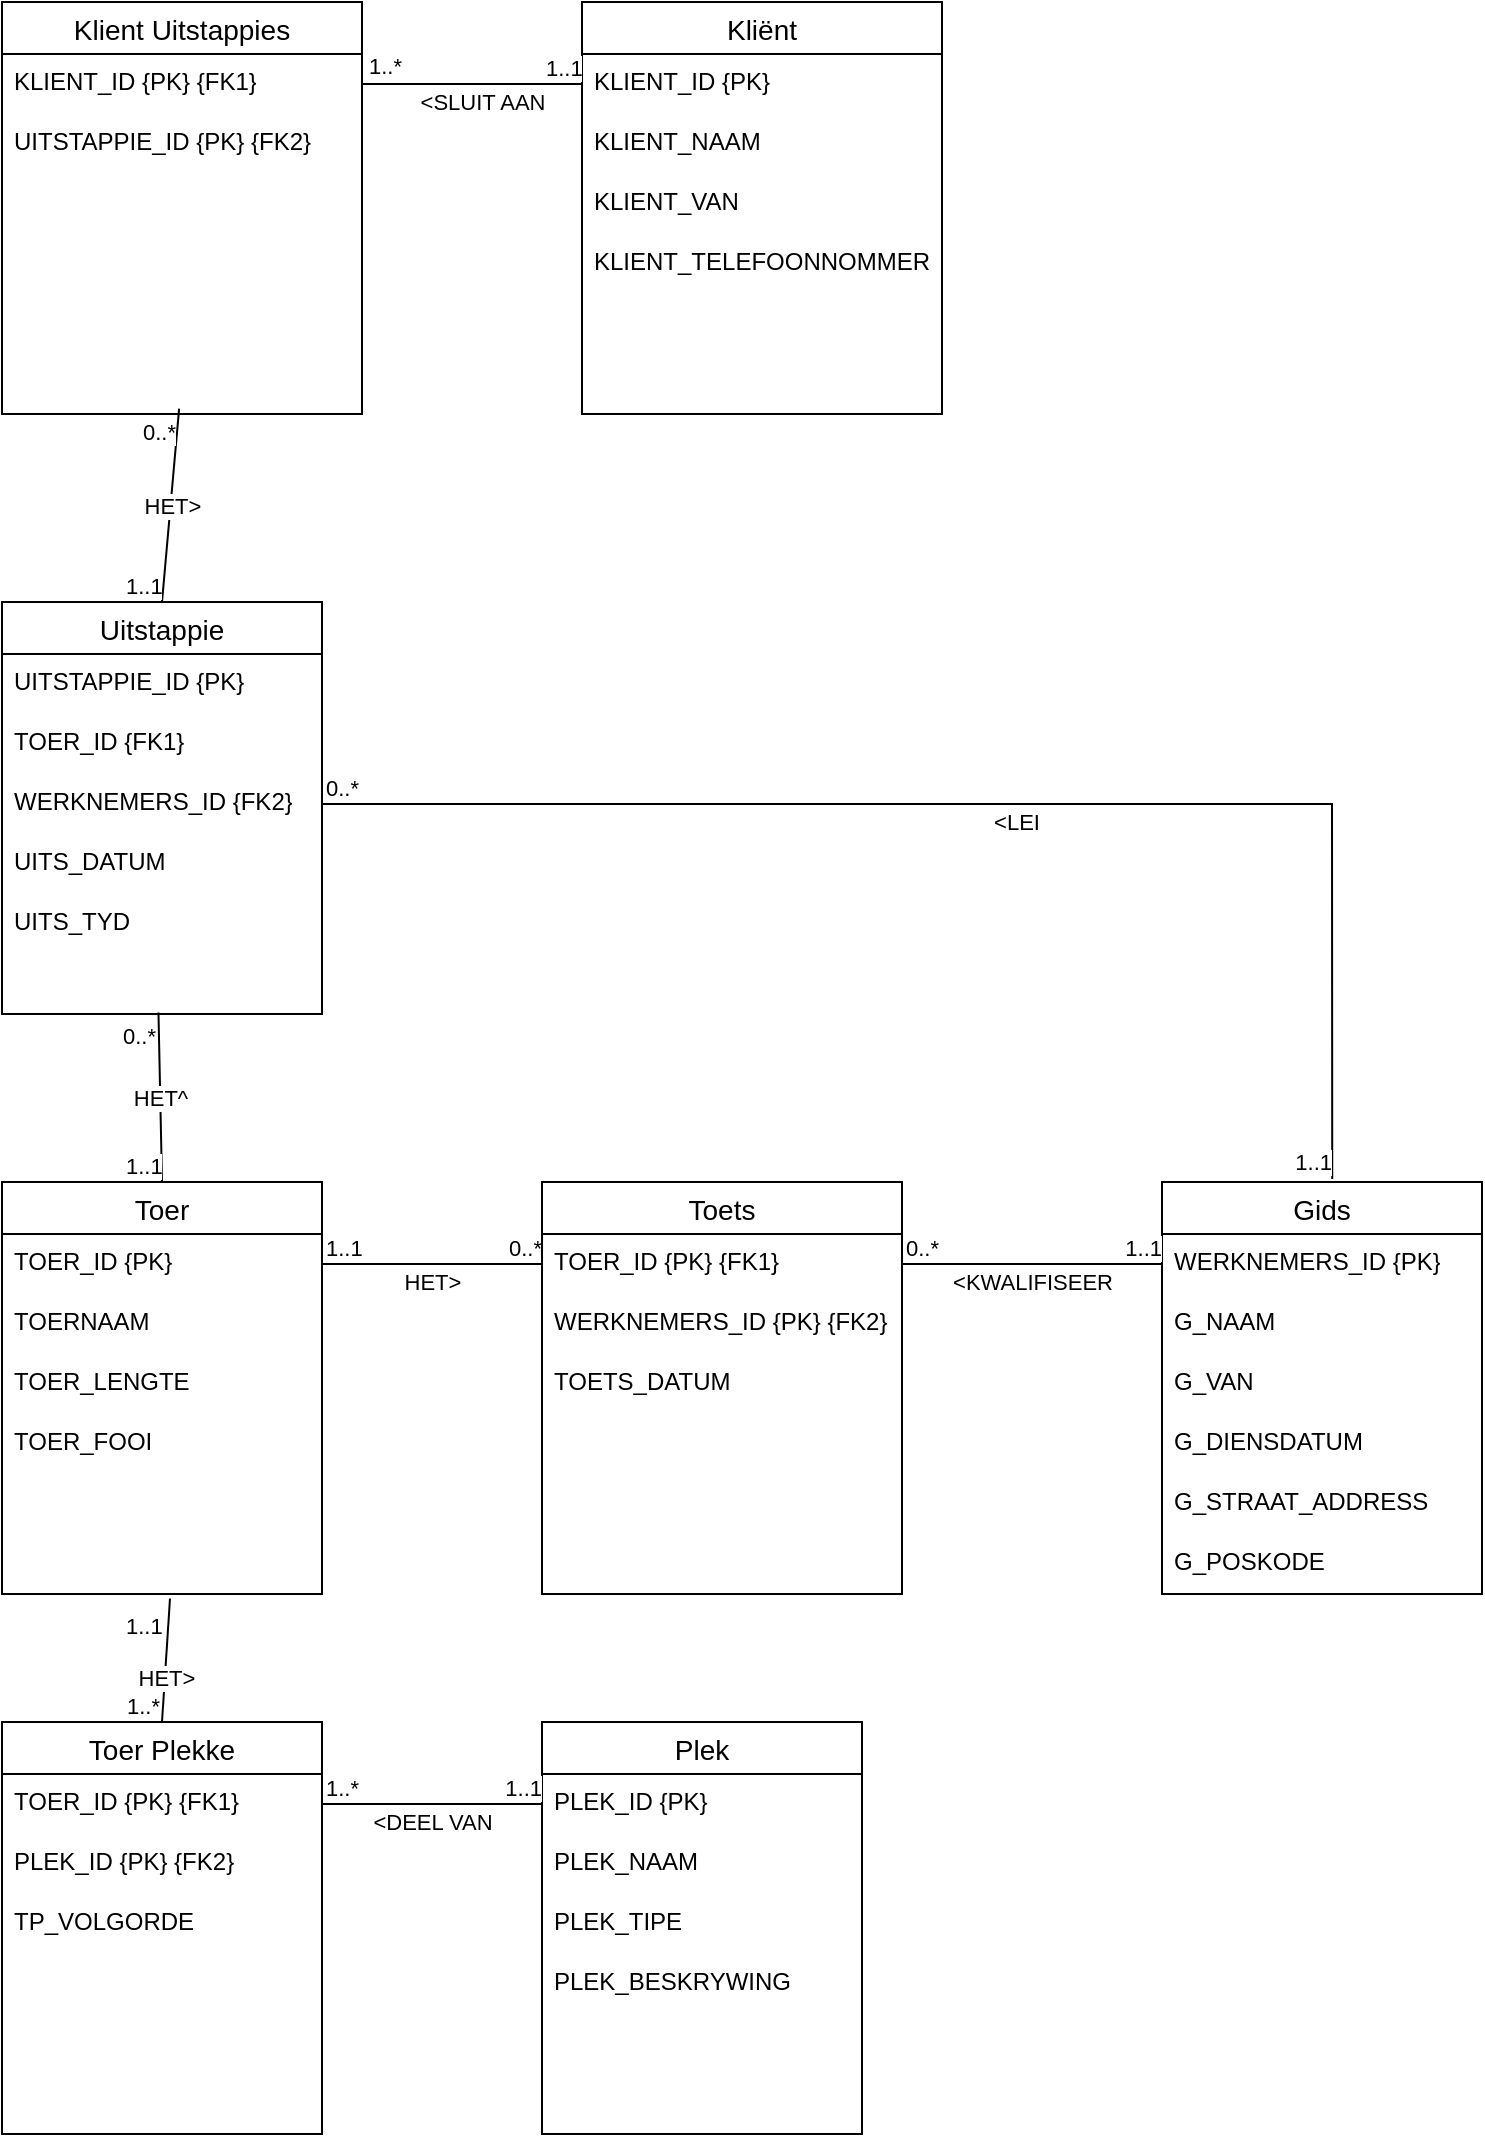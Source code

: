 <mxfile version="26.1.0">
  <diagram name="Page-1" id="87JFTFanTgMHdX6qDidZ">
    <mxGraphModel dx="698" dy="633" grid="1" gridSize="10" guides="1" tooltips="1" connect="1" arrows="1" fold="1" page="1" pageScale="1" pageWidth="827" pageHeight="1169" math="0" shadow="0">
      <root>
        <mxCell id="0" />
        <mxCell id="1" parent="0" />
        <mxCell id="P4q4h2Rn9iVl-HIb2HnP-1" value="" style="endArrow=none;html=1;rounded=0;startFill=0;exitX=1;exitY=0.5;exitDx=0;exitDy=0;entryX=0;entryY=0.5;entryDx=0;entryDy=0;" edge="1" parent="1" source="P4q4h2Rn9iVl-HIb2HnP-6" target="P4q4h2Rn9iVl-HIb2HnP-20">
          <mxGeometry relative="1" as="geometry">
            <mxPoint x="130" y="60" as="sourcePoint" />
            <mxPoint x="290" y="60" as="targetPoint" />
          </mxGeometry>
        </mxCell>
        <mxCell id="P4q4h2Rn9iVl-HIb2HnP-2" value="HET&amp;gt;" style="edgeLabel;resizable=0;html=1;;align=center;verticalAlign=middle;" connectable="0" vertex="1" parent="P4q4h2Rn9iVl-HIb2HnP-1">
          <mxGeometry relative="1" as="geometry">
            <mxPoint y="9" as="offset" />
          </mxGeometry>
        </mxCell>
        <mxCell id="P4q4h2Rn9iVl-HIb2HnP-3" value="1..1" style="edgeLabel;resizable=0;html=1;;align=left;verticalAlign=bottom;" connectable="0" vertex="1" parent="P4q4h2Rn9iVl-HIb2HnP-1">
          <mxGeometry x="-1" relative="1" as="geometry" />
        </mxCell>
        <mxCell id="P4q4h2Rn9iVl-HIb2HnP-4" value="0..*" style="edgeLabel;resizable=0;html=1;;align=right;verticalAlign=bottom;" connectable="0" vertex="1" parent="P4q4h2Rn9iVl-HIb2HnP-1">
          <mxGeometry x="1" relative="1" as="geometry" />
        </mxCell>
        <mxCell id="P4q4h2Rn9iVl-HIb2HnP-5" value="Toer" style="swimlane;fontStyle=0;childLayout=stackLayout;horizontal=1;startSize=26;horizontalStack=0;resizeParent=1;resizeParentMax=0;resizeLast=0;collapsible=1;marginBottom=0;align=center;fontSize=14;" vertex="1" parent="1">
          <mxGeometry x="20" y="640" width="160" height="206" as="geometry" />
        </mxCell>
        <mxCell id="P4q4h2Rn9iVl-HIb2HnP-6" value="TOER_ID {PK}" style="text;strokeColor=none;fillColor=none;spacingLeft=4;spacingRight=4;overflow=hidden;rotatable=0;points=[[0,0.5],[1,0.5]];portConstraint=eastwest;fontSize=12;whiteSpace=wrap;html=1;" vertex="1" parent="P4q4h2Rn9iVl-HIb2HnP-5">
          <mxGeometry y="26" width="160" height="30" as="geometry" />
        </mxCell>
        <mxCell id="P4q4h2Rn9iVl-HIb2HnP-7" value="TOERNAAM" style="text;strokeColor=none;fillColor=none;spacingLeft=4;spacingRight=4;overflow=hidden;rotatable=0;points=[[0,0.5],[1,0.5]];portConstraint=eastwest;fontSize=12;whiteSpace=wrap;html=1;" vertex="1" parent="P4q4h2Rn9iVl-HIb2HnP-5">
          <mxGeometry y="56" width="160" height="30" as="geometry" />
        </mxCell>
        <mxCell id="P4q4h2Rn9iVl-HIb2HnP-8" value="TOER_LENGTE" style="text;strokeColor=none;fillColor=none;spacingLeft=4;spacingRight=4;overflow=hidden;rotatable=0;points=[[0,0.5],[1,0.5]];portConstraint=eastwest;fontSize=12;whiteSpace=wrap;html=1;" vertex="1" parent="P4q4h2Rn9iVl-HIb2HnP-5">
          <mxGeometry y="86" width="160" height="30" as="geometry" />
        </mxCell>
        <mxCell id="P4q4h2Rn9iVl-HIb2HnP-9" value="TOER_FOOI" style="text;strokeColor=none;fillColor=none;spacingLeft=4;spacingRight=4;overflow=hidden;rotatable=0;points=[[0,0.5],[1,0.5]];portConstraint=eastwest;fontSize=12;whiteSpace=wrap;html=1;" vertex="1" parent="P4q4h2Rn9iVl-HIb2HnP-5">
          <mxGeometry y="116" width="160" height="30" as="geometry" />
        </mxCell>
        <mxCell id="P4q4h2Rn9iVl-HIb2HnP-10" style="text;strokeColor=none;fillColor=none;spacingLeft=4;spacingRight=4;overflow=hidden;rotatable=0;points=[[0,0.5],[1,0.5]];portConstraint=eastwest;fontSize=12;whiteSpace=wrap;html=1;" vertex="1" parent="P4q4h2Rn9iVl-HIb2HnP-5">
          <mxGeometry y="146" width="160" height="30" as="geometry" />
        </mxCell>
        <mxCell id="P4q4h2Rn9iVl-HIb2HnP-11" style="text;strokeColor=none;fillColor=none;spacingLeft=4;spacingRight=4;overflow=hidden;rotatable=0;points=[[0,0.5],[1,0.5]];portConstraint=eastwest;fontSize=12;whiteSpace=wrap;html=1;" vertex="1" parent="P4q4h2Rn9iVl-HIb2HnP-5">
          <mxGeometry y="176" width="160" height="30" as="geometry" />
        </mxCell>
        <mxCell id="P4q4h2Rn9iVl-HIb2HnP-12" value="Gids" style="swimlane;fontStyle=0;childLayout=stackLayout;horizontal=1;startSize=26;horizontalStack=0;resizeParent=1;resizeParentMax=0;resizeLast=0;collapsible=1;marginBottom=0;align=center;fontSize=14;" vertex="1" parent="1">
          <mxGeometry x="600" y="640" width="160" height="206" as="geometry" />
        </mxCell>
        <mxCell id="P4q4h2Rn9iVl-HIb2HnP-13" value="WERKNEMERS_ID {PK}" style="text;strokeColor=none;fillColor=none;spacingLeft=4;spacingRight=4;overflow=hidden;rotatable=0;points=[[0,0.5],[1,0.5]];portConstraint=eastwest;fontSize=12;whiteSpace=wrap;html=1;" vertex="1" parent="P4q4h2Rn9iVl-HIb2HnP-12">
          <mxGeometry y="26" width="160" height="30" as="geometry" />
        </mxCell>
        <mxCell id="P4q4h2Rn9iVl-HIb2HnP-14" value="G_NAAM" style="text;strokeColor=none;fillColor=none;spacingLeft=4;spacingRight=4;overflow=hidden;rotatable=0;points=[[0,0.5],[1,0.5]];portConstraint=eastwest;fontSize=12;whiteSpace=wrap;html=1;" vertex="1" parent="P4q4h2Rn9iVl-HIb2HnP-12">
          <mxGeometry y="56" width="160" height="30" as="geometry" />
        </mxCell>
        <mxCell id="P4q4h2Rn9iVl-HIb2HnP-15" value="G_VAN" style="text;strokeColor=none;fillColor=none;spacingLeft=4;spacingRight=4;overflow=hidden;rotatable=0;points=[[0,0.5],[1,0.5]];portConstraint=eastwest;fontSize=12;whiteSpace=wrap;html=1;" vertex="1" parent="P4q4h2Rn9iVl-HIb2HnP-12">
          <mxGeometry y="86" width="160" height="30" as="geometry" />
        </mxCell>
        <mxCell id="P4q4h2Rn9iVl-HIb2HnP-16" value="G_DIENSDATUM" style="text;strokeColor=none;fillColor=none;spacingLeft=4;spacingRight=4;overflow=hidden;rotatable=0;points=[[0,0.5],[1,0.5]];portConstraint=eastwest;fontSize=12;whiteSpace=wrap;html=1;" vertex="1" parent="P4q4h2Rn9iVl-HIb2HnP-12">
          <mxGeometry y="116" width="160" height="30" as="geometry" />
        </mxCell>
        <mxCell id="P4q4h2Rn9iVl-HIb2HnP-17" value="G_STRAAT_ADDRESS" style="text;strokeColor=none;fillColor=none;spacingLeft=4;spacingRight=4;overflow=hidden;rotatable=0;points=[[0,0.5],[1,0.5]];portConstraint=eastwest;fontSize=12;whiteSpace=wrap;html=1;" vertex="1" parent="P4q4h2Rn9iVl-HIb2HnP-12">
          <mxGeometry y="146" width="160" height="30" as="geometry" />
        </mxCell>
        <mxCell id="P4q4h2Rn9iVl-HIb2HnP-18" value="G_POSKODE" style="text;strokeColor=none;fillColor=none;spacingLeft=4;spacingRight=4;overflow=hidden;rotatable=0;points=[[0,0.5],[1,0.5]];portConstraint=eastwest;fontSize=12;whiteSpace=wrap;html=1;" vertex="1" parent="P4q4h2Rn9iVl-HIb2HnP-12">
          <mxGeometry y="176" width="160" height="30" as="geometry" />
        </mxCell>
        <mxCell id="P4q4h2Rn9iVl-HIb2HnP-19" value="Toets" style="swimlane;fontStyle=0;childLayout=stackLayout;horizontal=1;startSize=26;horizontalStack=0;resizeParent=1;resizeParentMax=0;resizeLast=0;collapsible=1;marginBottom=0;align=center;fontSize=14;" vertex="1" parent="1">
          <mxGeometry x="290" y="640" width="180" height="206" as="geometry" />
        </mxCell>
        <mxCell id="P4q4h2Rn9iVl-HIb2HnP-20" value="TOER_ID {PK} {FK1}" style="text;strokeColor=none;fillColor=none;spacingLeft=4;spacingRight=4;overflow=hidden;rotatable=0;points=[[0,0.5],[1,0.5]];portConstraint=eastwest;fontSize=12;whiteSpace=wrap;html=1;" vertex="1" parent="P4q4h2Rn9iVl-HIb2HnP-19">
          <mxGeometry y="26" width="180" height="30" as="geometry" />
        </mxCell>
        <mxCell id="P4q4h2Rn9iVl-HIb2HnP-21" value="WERKNEMERS_ID {PK} {FK2}" style="text;strokeColor=none;fillColor=none;spacingLeft=4;spacingRight=4;overflow=hidden;rotatable=0;points=[[0,0.5],[1,0.5]];portConstraint=eastwest;fontSize=12;whiteSpace=wrap;html=1;" vertex="1" parent="P4q4h2Rn9iVl-HIb2HnP-19">
          <mxGeometry y="56" width="180" height="30" as="geometry" />
        </mxCell>
        <mxCell id="P4q4h2Rn9iVl-HIb2HnP-22" value="TOETS_DATUM" style="text;strokeColor=none;fillColor=none;spacingLeft=4;spacingRight=4;overflow=hidden;rotatable=0;points=[[0,0.5],[1,0.5]];portConstraint=eastwest;fontSize=12;whiteSpace=wrap;html=1;" vertex="1" parent="P4q4h2Rn9iVl-HIb2HnP-19">
          <mxGeometry y="86" width="180" height="30" as="geometry" />
        </mxCell>
        <mxCell id="P4q4h2Rn9iVl-HIb2HnP-23" value="&amp;nbsp;" style="text;strokeColor=none;fillColor=none;spacingLeft=4;spacingRight=4;overflow=hidden;rotatable=0;points=[[0,0.5],[1,0.5]];portConstraint=eastwest;fontSize=12;whiteSpace=wrap;html=1;" vertex="1" parent="P4q4h2Rn9iVl-HIb2HnP-19">
          <mxGeometry y="116" width="180" height="30" as="geometry" />
        </mxCell>
        <mxCell id="P4q4h2Rn9iVl-HIb2HnP-24" style="text;strokeColor=none;fillColor=none;spacingLeft=4;spacingRight=4;overflow=hidden;rotatable=0;points=[[0,0.5],[1,0.5]];portConstraint=eastwest;fontSize=12;whiteSpace=wrap;html=1;" vertex="1" parent="P4q4h2Rn9iVl-HIb2HnP-19">
          <mxGeometry y="146" width="180" height="30" as="geometry" />
        </mxCell>
        <mxCell id="P4q4h2Rn9iVl-HIb2HnP-25" style="text;strokeColor=none;fillColor=none;spacingLeft=4;spacingRight=4;overflow=hidden;rotatable=0;points=[[0,0.5],[1,0.5]];portConstraint=eastwest;fontSize=12;whiteSpace=wrap;html=1;" vertex="1" parent="P4q4h2Rn9iVl-HIb2HnP-19">
          <mxGeometry y="176" width="180" height="30" as="geometry" />
        </mxCell>
        <mxCell id="P4q4h2Rn9iVl-HIb2HnP-26" value="" style="endArrow=none;html=1;rounded=0;startFill=0;exitX=1;exitY=0.5;exitDx=0;exitDy=0;entryX=0;entryY=0.5;entryDx=0;entryDy=0;" edge="1" parent="1" source="P4q4h2Rn9iVl-HIb2HnP-20" target="P4q4h2Rn9iVl-HIb2HnP-13">
          <mxGeometry relative="1" as="geometry">
            <mxPoint x="460" y="141" as="sourcePoint" />
            <mxPoint x="560" y="141" as="targetPoint" />
          </mxGeometry>
        </mxCell>
        <mxCell id="P4q4h2Rn9iVl-HIb2HnP-27" value="&amp;lt;KWALIFISEER" style="edgeLabel;resizable=0;html=1;;align=center;verticalAlign=middle;" connectable="0" vertex="1" parent="P4q4h2Rn9iVl-HIb2HnP-26">
          <mxGeometry relative="1" as="geometry">
            <mxPoint y="9" as="offset" />
          </mxGeometry>
        </mxCell>
        <mxCell id="P4q4h2Rn9iVl-HIb2HnP-28" value="0..*" style="edgeLabel;resizable=0;html=1;;align=left;verticalAlign=bottom;" connectable="0" vertex="1" parent="P4q4h2Rn9iVl-HIb2HnP-26">
          <mxGeometry x="-1" relative="1" as="geometry" />
        </mxCell>
        <mxCell id="P4q4h2Rn9iVl-HIb2HnP-29" value="1..1" style="edgeLabel;resizable=0;html=1;;align=right;verticalAlign=bottom;" connectable="0" vertex="1" parent="P4q4h2Rn9iVl-HIb2HnP-26">
          <mxGeometry x="1" relative="1" as="geometry" />
        </mxCell>
        <mxCell id="P4q4h2Rn9iVl-HIb2HnP-30" value="Toer Plekke" style="swimlane;fontStyle=0;childLayout=stackLayout;horizontal=1;startSize=26;horizontalStack=0;resizeParent=1;resizeParentMax=0;resizeLast=0;collapsible=1;marginBottom=0;align=center;fontSize=14;" vertex="1" parent="1">
          <mxGeometry x="20" y="910" width="160" height="206" as="geometry" />
        </mxCell>
        <mxCell id="P4q4h2Rn9iVl-HIb2HnP-31" value="TOER_ID {PK} {FK1}" style="text;strokeColor=none;fillColor=none;spacingLeft=4;spacingRight=4;overflow=hidden;rotatable=0;points=[[0,0.5],[1,0.5]];portConstraint=eastwest;fontSize=12;whiteSpace=wrap;html=1;" vertex="1" parent="P4q4h2Rn9iVl-HIb2HnP-30">
          <mxGeometry y="26" width="160" height="30" as="geometry" />
        </mxCell>
        <mxCell id="P4q4h2Rn9iVl-HIb2HnP-32" value="PLEK_ID {PK} {FK2}" style="text;strokeColor=none;fillColor=none;spacingLeft=4;spacingRight=4;overflow=hidden;rotatable=0;points=[[0,0.5],[1,0.5]];portConstraint=eastwest;fontSize=12;whiteSpace=wrap;html=1;" vertex="1" parent="P4q4h2Rn9iVl-HIb2HnP-30">
          <mxGeometry y="56" width="160" height="30" as="geometry" />
        </mxCell>
        <mxCell id="P4q4h2Rn9iVl-HIb2HnP-33" value="TP_VOLGORDE" style="text;strokeColor=none;fillColor=none;spacingLeft=4;spacingRight=4;overflow=hidden;rotatable=0;points=[[0,0.5],[1,0.5]];portConstraint=eastwest;fontSize=12;whiteSpace=wrap;html=1;" vertex="1" parent="P4q4h2Rn9iVl-HIb2HnP-30">
          <mxGeometry y="86" width="160" height="30" as="geometry" />
        </mxCell>
        <mxCell id="P4q4h2Rn9iVl-HIb2HnP-34" value="&amp;nbsp;" style="text;strokeColor=none;fillColor=none;spacingLeft=4;spacingRight=4;overflow=hidden;rotatable=0;points=[[0,0.5],[1,0.5]];portConstraint=eastwest;fontSize=12;whiteSpace=wrap;html=1;" vertex="1" parent="P4q4h2Rn9iVl-HIb2HnP-30">
          <mxGeometry y="116" width="160" height="30" as="geometry" />
        </mxCell>
        <mxCell id="P4q4h2Rn9iVl-HIb2HnP-35" style="text;strokeColor=none;fillColor=none;spacingLeft=4;spacingRight=4;overflow=hidden;rotatable=0;points=[[0,0.5],[1,0.5]];portConstraint=eastwest;fontSize=12;whiteSpace=wrap;html=1;" vertex="1" parent="P4q4h2Rn9iVl-HIb2HnP-30">
          <mxGeometry y="146" width="160" height="30" as="geometry" />
        </mxCell>
        <mxCell id="P4q4h2Rn9iVl-HIb2HnP-36" style="text;strokeColor=none;fillColor=none;spacingLeft=4;spacingRight=4;overflow=hidden;rotatable=0;points=[[0,0.5],[1,0.5]];portConstraint=eastwest;fontSize=12;whiteSpace=wrap;html=1;" vertex="1" parent="P4q4h2Rn9iVl-HIb2HnP-30">
          <mxGeometry y="176" width="160" height="30" as="geometry" />
        </mxCell>
        <mxCell id="P4q4h2Rn9iVl-HIb2HnP-37" value="Plek" style="swimlane;fontStyle=0;childLayout=stackLayout;horizontal=1;startSize=26;horizontalStack=0;resizeParent=1;resizeParentMax=0;resizeLast=0;collapsible=1;marginBottom=0;align=center;fontSize=14;" vertex="1" parent="1">
          <mxGeometry x="290" y="910" width="160" height="206" as="geometry" />
        </mxCell>
        <mxCell id="P4q4h2Rn9iVl-HIb2HnP-38" value="PLEK_ID {PK}" style="text;strokeColor=none;fillColor=none;spacingLeft=4;spacingRight=4;overflow=hidden;rotatable=0;points=[[0,0.5],[1,0.5]];portConstraint=eastwest;fontSize=12;whiteSpace=wrap;html=1;" vertex="1" parent="P4q4h2Rn9iVl-HIb2HnP-37">
          <mxGeometry y="26" width="160" height="30" as="geometry" />
        </mxCell>
        <mxCell id="P4q4h2Rn9iVl-HIb2HnP-39" value="PLEK_NAAM" style="text;strokeColor=none;fillColor=none;spacingLeft=4;spacingRight=4;overflow=hidden;rotatable=0;points=[[0,0.5],[1,0.5]];portConstraint=eastwest;fontSize=12;whiteSpace=wrap;html=1;" vertex="1" parent="P4q4h2Rn9iVl-HIb2HnP-37">
          <mxGeometry y="56" width="160" height="30" as="geometry" />
        </mxCell>
        <mxCell id="P4q4h2Rn9iVl-HIb2HnP-40" value="PLEK_TIPE" style="text;strokeColor=none;fillColor=none;spacingLeft=4;spacingRight=4;overflow=hidden;rotatable=0;points=[[0,0.5],[1,0.5]];portConstraint=eastwest;fontSize=12;whiteSpace=wrap;html=1;" vertex="1" parent="P4q4h2Rn9iVl-HIb2HnP-37">
          <mxGeometry y="86" width="160" height="30" as="geometry" />
        </mxCell>
        <mxCell id="P4q4h2Rn9iVl-HIb2HnP-41" value="PLEK_BESKRYWING" style="text;strokeColor=none;fillColor=none;spacingLeft=4;spacingRight=4;overflow=hidden;rotatable=0;points=[[0,0.5],[1,0.5]];portConstraint=eastwest;fontSize=12;whiteSpace=wrap;html=1;" vertex="1" parent="P4q4h2Rn9iVl-HIb2HnP-37">
          <mxGeometry y="116" width="160" height="30" as="geometry" />
        </mxCell>
        <mxCell id="P4q4h2Rn9iVl-HIb2HnP-42" style="text;strokeColor=none;fillColor=none;spacingLeft=4;spacingRight=4;overflow=hidden;rotatable=0;points=[[0,0.5],[1,0.5]];portConstraint=eastwest;fontSize=12;whiteSpace=wrap;html=1;" vertex="1" parent="P4q4h2Rn9iVl-HIb2HnP-37">
          <mxGeometry y="146" width="160" height="30" as="geometry" />
        </mxCell>
        <mxCell id="P4q4h2Rn9iVl-HIb2HnP-43" style="text;strokeColor=none;fillColor=none;spacingLeft=4;spacingRight=4;overflow=hidden;rotatable=0;points=[[0,0.5],[1,0.5]];portConstraint=eastwest;fontSize=12;whiteSpace=wrap;html=1;" vertex="1" parent="P4q4h2Rn9iVl-HIb2HnP-37">
          <mxGeometry y="176" width="160" height="30" as="geometry" />
        </mxCell>
        <mxCell id="P4q4h2Rn9iVl-HIb2HnP-51" value="" style="endArrow=none;html=1;rounded=0;startFill=0;exitX=0.525;exitY=1.075;exitDx=0;exitDy=0;entryX=0.5;entryY=0;entryDx=0;entryDy=0;exitPerimeter=0;" edge="1" parent="1" source="P4q4h2Rn9iVl-HIb2HnP-11" target="P4q4h2Rn9iVl-HIb2HnP-30">
          <mxGeometry relative="1" as="geometry">
            <mxPoint x="200" y="360" as="sourcePoint" />
            <mxPoint x="300" y="360" as="targetPoint" />
          </mxGeometry>
        </mxCell>
        <mxCell id="P4q4h2Rn9iVl-HIb2HnP-52" value="HET&amp;gt;" style="edgeLabel;resizable=0;html=1;;align=center;verticalAlign=middle;" connectable="0" vertex="1" parent="P4q4h2Rn9iVl-HIb2HnP-51">
          <mxGeometry relative="1" as="geometry">
            <mxPoint y="9" as="offset" />
          </mxGeometry>
        </mxCell>
        <mxCell id="P4q4h2Rn9iVl-HIb2HnP-53" value="1..1" style="edgeLabel;resizable=0;html=1;;align=left;verticalAlign=bottom;" connectable="0" vertex="1" parent="P4q4h2Rn9iVl-HIb2HnP-51">
          <mxGeometry x="-1" relative="1" as="geometry">
            <mxPoint x="-24" y="22" as="offset" />
          </mxGeometry>
        </mxCell>
        <mxCell id="P4q4h2Rn9iVl-HIb2HnP-54" value="1..*" style="edgeLabel;resizable=0;html=1;;align=right;verticalAlign=bottom;" connectable="0" vertex="1" parent="P4q4h2Rn9iVl-HIb2HnP-51">
          <mxGeometry x="1" relative="1" as="geometry" />
        </mxCell>
        <mxCell id="P4q4h2Rn9iVl-HIb2HnP-55" value="" style="endArrow=none;html=1;rounded=0;startFill=0;exitX=1;exitY=0.5;exitDx=0;exitDy=0;entryX=0;entryY=0.5;entryDx=0;entryDy=0;" edge="1" parent="1" source="P4q4h2Rn9iVl-HIb2HnP-31" target="P4q4h2Rn9iVl-HIb2HnP-38">
          <mxGeometry relative="1" as="geometry">
            <mxPoint x="200" y="161" as="sourcePoint" />
            <mxPoint x="300" y="161" as="targetPoint" />
          </mxGeometry>
        </mxCell>
        <mxCell id="P4q4h2Rn9iVl-HIb2HnP-56" value="&amp;lt;DEEL VAN" style="edgeLabel;resizable=0;html=1;;align=center;verticalAlign=middle;" connectable="0" vertex="1" parent="P4q4h2Rn9iVl-HIb2HnP-55">
          <mxGeometry relative="1" as="geometry">
            <mxPoint y="9" as="offset" />
          </mxGeometry>
        </mxCell>
        <mxCell id="P4q4h2Rn9iVl-HIb2HnP-57" value="1..*" style="edgeLabel;resizable=0;html=1;;align=left;verticalAlign=bottom;" connectable="0" vertex="1" parent="P4q4h2Rn9iVl-HIb2HnP-55">
          <mxGeometry x="-1" relative="1" as="geometry" />
        </mxCell>
        <mxCell id="P4q4h2Rn9iVl-HIb2HnP-58" value="1..1" style="edgeLabel;resizable=0;html=1;;align=right;verticalAlign=bottom;" connectable="0" vertex="1" parent="P4q4h2Rn9iVl-HIb2HnP-55">
          <mxGeometry x="1" relative="1" as="geometry" />
        </mxCell>
        <mxCell id="P4q4h2Rn9iVl-HIb2HnP-59" value="Uitstappie" style="swimlane;fontStyle=0;childLayout=stackLayout;horizontal=1;startSize=26;horizontalStack=0;resizeParent=1;resizeParentMax=0;resizeLast=0;collapsible=1;marginBottom=0;align=center;fontSize=14;" vertex="1" parent="1">
          <mxGeometry x="20" y="350" width="160" height="206" as="geometry" />
        </mxCell>
        <mxCell id="P4q4h2Rn9iVl-HIb2HnP-60" value="UITSTAPPIE_ID {PK}" style="text;strokeColor=none;fillColor=none;spacingLeft=4;spacingRight=4;overflow=hidden;rotatable=0;points=[[0,0.5],[1,0.5]];portConstraint=eastwest;fontSize=12;whiteSpace=wrap;html=1;" vertex="1" parent="P4q4h2Rn9iVl-HIb2HnP-59">
          <mxGeometry y="26" width="160" height="30" as="geometry" />
        </mxCell>
        <mxCell id="P4q4h2Rn9iVl-HIb2HnP-61" value="TOER_ID {FK1}" style="text;strokeColor=none;fillColor=none;spacingLeft=4;spacingRight=4;overflow=hidden;rotatable=0;points=[[0,0.5],[1,0.5]];portConstraint=eastwest;fontSize=12;whiteSpace=wrap;html=1;" vertex="1" parent="P4q4h2Rn9iVl-HIb2HnP-59">
          <mxGeometry y="56" width="160" height="30" as="geometry" />
        </mxCell>
        <mxCell id="P4q4h2Rn9iVl-HIb2HnP-64" value="WERKNEMERS_ID {FK2}" style="text;strokeColor=none;fillColor=none;spacingLeft=4;spacingRight=4;overflow=hidden;rotatable=0;points=[[0,0.5],[1,0.5]];portConstraint=eastwest;fontSize=12;whiteSpace=wrap;html=1;" vertex="1" parent="P4q4h2Rn9iVl-HIb2HnP-59">
          <mxGeometry y="86" width="160" height="30" as="geometry" />
        </mxCell>
        <mxCell id="P4q4h2Rn9iVl-HIb2HnP-62" value="UITS_DATUM" style="text;strokeColor=none;fillColor=none;spacingLeft=4;spacingRight=4;overflow=hidden;rotatable=0;points=[[0,0.5],[1,0.5]];portConstraint=eastwest;fontSize=12;whiteSpace=wrap;html=1;" vertex="1" parent="P4q4h2Rn9iVl-HIb2HnP-59">
          <mxGeometry y="116" width="160" height="30" as="geometry" />
        </mxCell>
        <mxCell id="P4q4h2Rn9iVl-HIb2HnP-63" value="UITS_TYD" style="text;strokeColor=none;fillColor=none;spacingLeft=4;spacingRight=4;overflow=hidden;rotatable=0;points=[[0,0.5],[1,0.5]];portConstraint=eastwest;fontSize=12;whiteSpace=wrap;html=1;" vertex="1" parent="P4q4h2Rn9iVl-HIb2HnP-59">
          <mxGeometry y="146" width="160" height="30" as="geometry" />
        </mxCell>
        <mxCell id="P4q4h2Rn9iVl-HIb2HnP-65" style="text;strokeColor=none;fillColor=none;spacingLeft=4;spacingRight=4;overflow=hidden;rotatable=0;points=[[0,0.5],[1,0.5]];portConstraint=eastwest;fontSize=12;whiteSpace=wrap;html=1;" vertex="1" parent="P4q4h2Rn9iVl-HIb2HnP-59">
          <mxGeometry y="176" width="160" height="30" as="geometry" />
        </mxCell>
        <mxCell id="P4q4h2Rn9iVl-HIb2HnP-66" value="Kliënt" style="swimlane;fontStyle=0;childLayout=stackLayout;horizontal=1;startSize=26;horizontalStack=0;resizeParent=1;resizeParentMax=0;resizeLast=0;collapsible=1;marginBottom=0;align=center;fontSize=14;" vertex="1" parent="1">
          <mxGeometry x="310" y="50" width="180" height="206" as="geometry" />
        </mxCell>
        <mxCell id="P4q4h2Rn9iVl-HIb2HnP-67" value="KLIENT_ID {PK}" style="text;strokeColor=none;fillColor=none;spacingLeft=4;spacingRight=4;overflow=hidden;rotatable=0;points=[[0,0.5],[1,0.5]];portConstraint=eastwest;fontSize=12;whiteSpace=wrap;html=1;" vertex="1" parent="P4q4h2Rn9iVl-HIb2HnP-66">
          <mxGeometry y="26" width="180" height="30" as="geometry" />
        </mxCell>
        <mxCell id="P4q4h2Rn9iVl-HIb2HnP-68" value="KLIENT_NAAM" style="text;strokeColor=none;fillColor=none;spacingLeft=4;spacingRight=4;overflow=hidden;rotatable=0;points=[[0,0.5],[1,0.5]];portConstraint=eastwest;fontSize=12;whiteSpace=wrap;html=1;" vertex="1" parent="P4q4h2Rn9iVl-HIb2HnP-66">
          <mxGeometry y="56" width="180" height="30" as="geometry" />
        </mxCell>
        <mxCell id="P4q4h2Rn9iVl-HIb2HnP-69" value="KLIENT_VAN" style="text;strokeColor=none;fillColor=none;spacingLeft=4;spacingRight=4;overflow=hidden;rotatable=0;points=[[0,0.5],[1,0.5]];portConstraint=eastwest;fontSize=12;whiteSpace=wrap;html=1;" vertex="1" parent="P4q4h2Rn9iVl-HIb2HnP-66">
          <mxGeometry y="86" width="180" height="30" as="geometry" />
        </mxCell>
        <mxCell id="P4q4h2Rn9iVl-HIb2HnP-70" value="KLIENT_TELEFOONNOMMER" style="text;strokeColor=none;fillColor=none;spacingLeft=4;spacingRight=4;overflow=hidden;rotatable=0;points=[[0,0.5],[1,0.5]];portConstraint=eastwest;fontSize=12;whiteSpace=wrap;html=1;" vertex="1" parent="P4q4h2Rn9iVl-HIb2HnP-66">
          <mxGeometry y="116" width="180" height="30" as="geometry" />
        </mxCell>
        <mxCell id="P4q4h2Rn9iVl-HIb2HnP-71" style="text;strokeColor=none;fillColor=none;spacingLeft=4;spacingRight=4;overflow=hidden;rotatable=0;points=[[0,0.5],[1,0.5]];portConstraint=eastwest;fontSize=12;whiteSpace=wrap;html=1;" vertex="1" parent="P4q4h2Rn9iVl-HIb2HnP-66">
          <mxGeometry y="146" width="180" height="30" as="geometry" />
        </mxCell>
        <mxCell id="P4q4h2Rn9iVl-HIb2HnP-72" style="text;strokeColor=none;fillColor=none;spacingLeft=4;spacingRight=4;overflow=hidden;rotatable=0;points=[[0,0.5],[1,0.5]];portConstraint=eastwest;fontSize=12;whiteSpace=wrap;html=1;" vertex="1" parent="P4q4h2Rn9iVl-HIb2HnP-66">
          <mxGeometry y="176" width="180" height="30" as="geometry" />
        </mxCell>
        <mxCell id="P4q4h2Rn9iVl-HIb2HnP-73" value="" style="endArrow=none;html=1;rounded=0;startFill=0;exitX=0.5;exitY=0;exitDx=0;exitDy=0;entryX=0.489;entryY=0.976;entryDx=0;entryDy=0;entryPerimeter=0;" edge="1" parent="1" source="P4q4h2Rn9iVl-HIb2HnP-5" target="P4q4h2Rn9iVl-HIb2HnP-65">
          <mxGeometry relative="1" as="geometry">
            <mxPoint x="190" y="691" as="sourcePoint" />
            <mxPoint x="300" y="691" as="targetPoint" />
          </mxGeometry>
        </mxCell>
        <mxCell id="P4q4h2Rn9iVl-HIb2HnP-74" value="HET^" style="edgeLabel;resizable=0;html=1;;align=center;verticalAlign=middle;" connectable="0" vertex="1" parent="P4q4h2Rn9iVl-HIb2HnP-73">
          <mxGeometry relative="1" as="geometry">
            <mxPoint as="offset" />
          </mxGeometry>
        </mxCell>
        <mxCell id="P4q4h2Rn9iVl-HIb2HnP-75" value="1..1" style="edgeLabel;resizable=0;html=1;;align=left;verticalAlign=bottom;" connectable="0" vertex="1" parent="P4q4h2Rn9iVl-HIb2HnP-73">
          <mxGeometry x="-1" relative="1" as="geometry">
            <mxPoint x="-20" as="offset" />
          </mxGeometry>
        </mxCell>
        <mxCell id="P4q4h2Rn9iVl-HIb2HnP-76" value="0..*" style="edgeLabel;resizable=0;html=1;;align=right;verticalAlign=bottom;" connectable="0" vertex="1" parent="P4q4h2Rn9iVl-HIb2HnP-73">
          <mxGeometry x="1" relative="1" as="geometry">
            <mxPoint x="-1" y="20" as="offset" />
          </mxGeometry>
        </mxCell>
        <mxCell id="P4q4h2Rn9iVl-HIb2HnP-77" value="" style="endArrow=none;html=1;rounded=0;startFill=0;exitX=1;exitY=0.5;exitDx=0;exitDy=0;entryX=0.532;entryY=-0.007;entryDx=0;entryDy=0;entryPerimeter=0;" edge="1" parent="1" source="P4q4h2Rn9iVl-HIb2HnP-64" target="P4q4h2Rn9iVl-HIb2HnP-12">
          <mxGeometry relative="1" as="geometry">
            <mxPoint x="190" y="691" as="sourcePoint" />
            <mxPoint x="300" y="691" as="targetPoint" />
            <Array as="points">
              <mxPoint x="685" y="451" />
            </Array>
          </mxGeometry>
        </mxCell>
        <mxCell id="P4q4h2Rn9iVl-HIb2HnP-78" value="&amp;lt;LEI" style="edgeLabel;resizable=0;html=1;;align=center;verticalAlign=middle;" connectable="0" vertex="1" parent="P4q4h2Rn9iVl-HIb2HnP-77">
          <mxGeometry relative="1" as="geometry">
            <mxPoint y="9" as="offset" />
          </mxGeometry>
        </mxCell>
        <mxCell id="P4q4h2Rn9iVl-HIb2HnP-79" value="0..*" style="edgeLabel;resizable=0;html=1;;align=left;verticalAlign=bottom;" connectable="0" vertex="1" parent="P4q4h2Rn9iVl-HIb2HnP-77">
          <mxGeometry x="-1" relative="1" as="geometry" />
        </mxCell>
        <mxCell id="P4q4h2Rn9iVl-HIb2HnP-80" value="1..1" style="edgeLabel;resizable=0;html=1;;align=right;verticalAlign=bottom;" connectable="0" vertex="1" parent="P4q4h2Rn9iVl-HIb2HnP-77">
          <mxGeometry x="1" relative="1" as="geometry" />
        </mxCell>
        <mxCell id="P4q4h2Rn9iVl-HIb2HnP-81" value="Klient Uitstappies" style="swimlane;fontStyle=0;childLayout=stackLayout;horizontal=1;startSize=26;horizontalStack=0;resizeParent=1;resizeParentMax=0;resizeLast=0;collapsible=1;marginBottom=0;align=center;fontSize=14;" vertex="1" parent="1">
          <mxGeometry x="20" y="50" width="180" height="206" as="geometry" />
        </mxCell>
        <mxCell id="P4q4h2Rn9iVl-HIb2HnP-82" value="KLIENT_ID {PK} {FK1}" style="text;strokeColor=none;fillColor=none;spacingLeft=4;spacingRight=4;overflow=hidden;rotatable=0;points=[[0,0.5],[1,0.5]];portConstraint=eastwest;fontSize=12;whiteSpace=wrap;html=1;" vertex="1" parent="P4q4h2Rn9iVl-HIb2HnP-81">
          <mxGeometry y="26" width="180" height="30" as="geometry" />
        </mxCell>
        <mxCell id="P4q4h2Rn9iVl-HIb2HnP-83" value="UITSTAPPIE_ID {PK} {FK2}" style="text;strokeColor=none;fillColor=none;spacingLeft=4;spacingRight=4;overflow=hidden;rotatable=0;points=[[0,0.5],[1,0.5]];portConstraint=eastwest;fontSize=12;whiteSpace=wrap;html=1;" vertex="1" parent="P4q4h2Rn9iVl-HIb2HnP-81">
          <mxGeometry y="56" width="180" height="30" as="geometry" />
        </mxCell>
        <mxCell id="P4q4h2Rn9iVl-HIb2HnP-84" value="&amp;nbsp;" style="text;strokeColor=none;fillColor=none;spacingLeft=4;spacingRight=4;overflow=hidden;rotatable=0;points=[[0,0.5],[1,0.5]];portConstraint=eastwest;fontSize=12;whiteSpace=wrap;html=1;" vertex="1" parent="P4q4h2Rn9iVl-HIb2HnP-81">
          <mxGeometry y="86" width="180" height="30" as="geometry" />
        </mxCell>
        <mxCell id="P4q4h2Rn9iVl-HIb2HnP-85" value="&amp;nbsp;" style="text;strokeColor=none;fillColor=none;spacingLeft=4;spacingRight=4;overflow=hidden;rotatable=0;points=[[0,0.5],[1,0.5]];portConstraint=eastwest;fontSize=12;whiteSpace=wrap;html=1;" vertex="1" parent="P4q4h2Rn9iVl-HIb2HnP-81">
          <mxGeometry y="116" width="180" height="30" as="geometry" />
        </mxCell>
        <mxCell id="P4q4h2Rn9iVl-HIb2HnP-86" style="text;strokeColor=none;fillColor=none;spacingLeft=4;spacingRight=4;overflow=hidden;rotatable=0;points=[[0,0.5],[1,0.5]];portConstraint=eastwest;fontSize=12;whiteSpace=wrap;html=1;" vertex="1" parent="P4q4h2Rn9iVl-HIb2HnP-81">
          <mxGeometry y="146" width="180" height="30" as="geometry" />
        </mxCell>
        <mxCell id="P4q4h2Rn9iVl-HIb2HnP-87" style="text;strokeColor=none;fillColor=none;spacingLeft=4;spacingRight=4;overflow=hidden;rotatable=0;points=[[0,0.5],[1,0.5]];portConstraint=eastwest;fontSize=12;whiteSpace=wrap;html=1;" vertex="1" parent="P4q4h2Rn9iVl-HIb2HnP-81">
          <mxGeometry y="176" width="180" height="30" as="geometry" />
        </mxCell>
        <mxCell id="P4q4h2Rn9iVl-HIb2HnP-88" value="" style="endArrow=none;html=1;rounded=0;startFill=0;exitX=0.5;exitY=0;exitDx=0;exitDy=0;entryX=0.492;entryY=0.909;entryDx=0;entryDy=0;entryPerimeter=0;" edge="1" parent="1" source="P4q4h2Rn9iVl-HIb2HnP-59" target="P4q4h2Rn9iVl-HIb2HnP-87">
          <mxGeometry relative="1" as="geometry">
            <mxPoint x="110" y="650" as="sourcePoint" />
            <mxPoint x="108" y="565" as="targetPoint" />
          </mxGeometry>
        </mxCell>
        <mxCell id="P4q4h2Rn9iVl-HIb2HnP-89" value="HET&amp;gt;" style="edgeLabel;resizable=0;html=1;;align=center;verticalAlign=middle;" connectable="0" vertex="1" parent="P4q4h2Rn9iVl-HIb2HnP-88">
          <mxGeometry relative="1" as="geometry">
            <mxPoint as="offset" />
          </mxGeometry>
        </mxCell>
        <mxCell id="P4q4h2Rn9iVl-HIb2HnP-90" value="1..1" style="edgeLabel;resizable=0;html=1;;align=left;verticalAlign=bottom;" connectable="0" vertex="1" parent="P4q4h2Rn9iVl-HIb2HnP-88">
          <mxGeometry x="-1" relative="1" as="geometry">
            <mxPoint x="-20" as="offset" />
          </mxGeometry>
        </mxCell>
        <mxCell id="P4q4h2Rn9iVl-HIb2HnP-91" value="0..*" style="edgeLabel;resizable=0;html=1;;align=right;verticalAlign=bottom;" connectable="0" vertex="1" parent="P4q4h2Rn9iVl-HIb2HnP-88">
          <mxGeometry x="1" relative="1" as="geometry">
            <mxPoint x="-1" y="20" as="offset" />
          </mxGeometry>
        </mxCell>
        <mxCell id="P4q4h2Rn9iVl-HIb2HnP-92" value="" style="endArrow=none;html=1;rounded=0;startFill=0;exitX=0;exitY=0.5;exitDx=0;exitDy=0;entryX=1;entryY=0.5;entryDx=0;entryDy=0;" edge="1" parent="1" source="P4q4h2Rn9iVl-HIb2HnP-67" target="P4q4h2Rn9iVl-HIb2HnP-82">
          <mxGeometry relative="1" as="geometry">
            <mxPoint x="110" y="360" as="sourcePoint" />
            <mxPoint x="119" y="263" as="targetPoint" />
          </mxGeometry>
        </mxCell>
        <mxCell id="P4q4h2Rn9iVl-HIb2HnP-93" value="&amp;lt;SLUIT AAN" style="edgeLabel;resizable=0;html=1;;align=center;verticalAlign=middle;" connectable="0" vertex="1" parent="P4q4h2Rn9iVl-HIb2HnP-92">
          <mxGeometry relative="1" as="geometry">
            <mxPoint x="5" y="9" as="offset" />
          </mxGeometry>
        </mxCell>
        <mxCell id="P4q4h2Rn9iVl-HIb2HnP-94" value="1..1" style="edgeLabel;resizable=0;html=1;;align=left;verticalAlign=bottom;" connectable="0" vertex="1" parent="P4q4h2Rn9iVl-HIb2HnP-92">
          <mxGeometry x="-1" relative="1" as="geometry">
            <mxPoint x="-20" as="offset" />
          </mxGeometry>
        </mxCell>
        <mxCell id="P4q4h2Rn9iVl-HIb2HnP-95" value="1..*" style="edgeLabel;resizable=0;html=1;;align=right;verticalAlign=bottom;" connectable="0" vertex="1" parent="P4q4h2Rn9iVl-HIb2HnP-92">
          <mxGeometry x="1" relative="1" as="geometry">
            <mxPoint x="20" y="-1" as="offset" />
          </mxGeometry>
        </mxCell>
      </root>
    </mxGraphModel>
  </diagram>
</mxfile>
